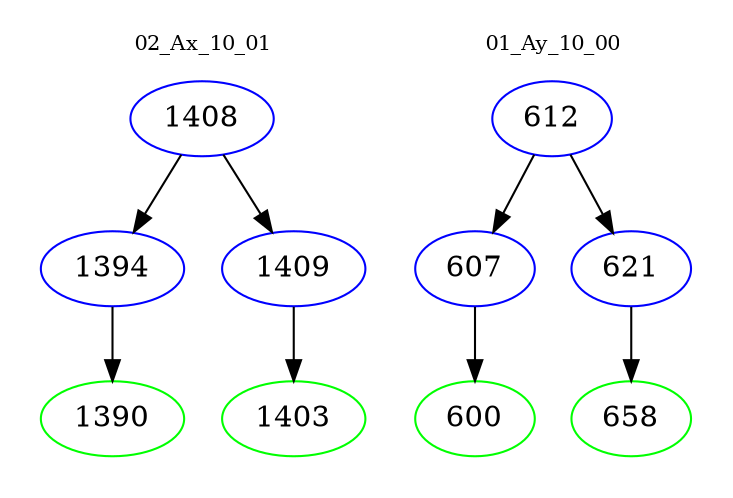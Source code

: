 digraph{
subgraph cluster_0 {
color = white
label = "02_Ax_10_01";
fontsize=10;
T0_1408 [label="1408", color="blue"]
T0_1408 -> T0_1394 [color="black"]
T0_1394 [label="1394", color="blue"]
T0_1394 -> T0_1390 [color="black"]
T0_1390 [label="1390", color="green"]
T0_1408 -> T0_1409 [color="black"]
T0_1409 [label="1409", color="blue"]
T0_1409 -> T0_1403 [color="black"]
T0_1403 [label="1403", color="green"]
}
subgraph cluster_1 {
color = white
label = "01_Ay_10_00";
fontsize=10;
T1_612 [label="612", color="blue"]
T1_612 -> T1_607 [color="black"]
T1_607 [label="607", color="blue"]
T1_607 -> T1_600 [color="black"]
T1_600 [label="600", color="green"]
T1_612 -> T1_621 [color="black"]
T1_621 [label="621", color="blue"]
T1_621 -> T1_658 [color="black"]
T1_658 [label="658", color="green"]
}
}
